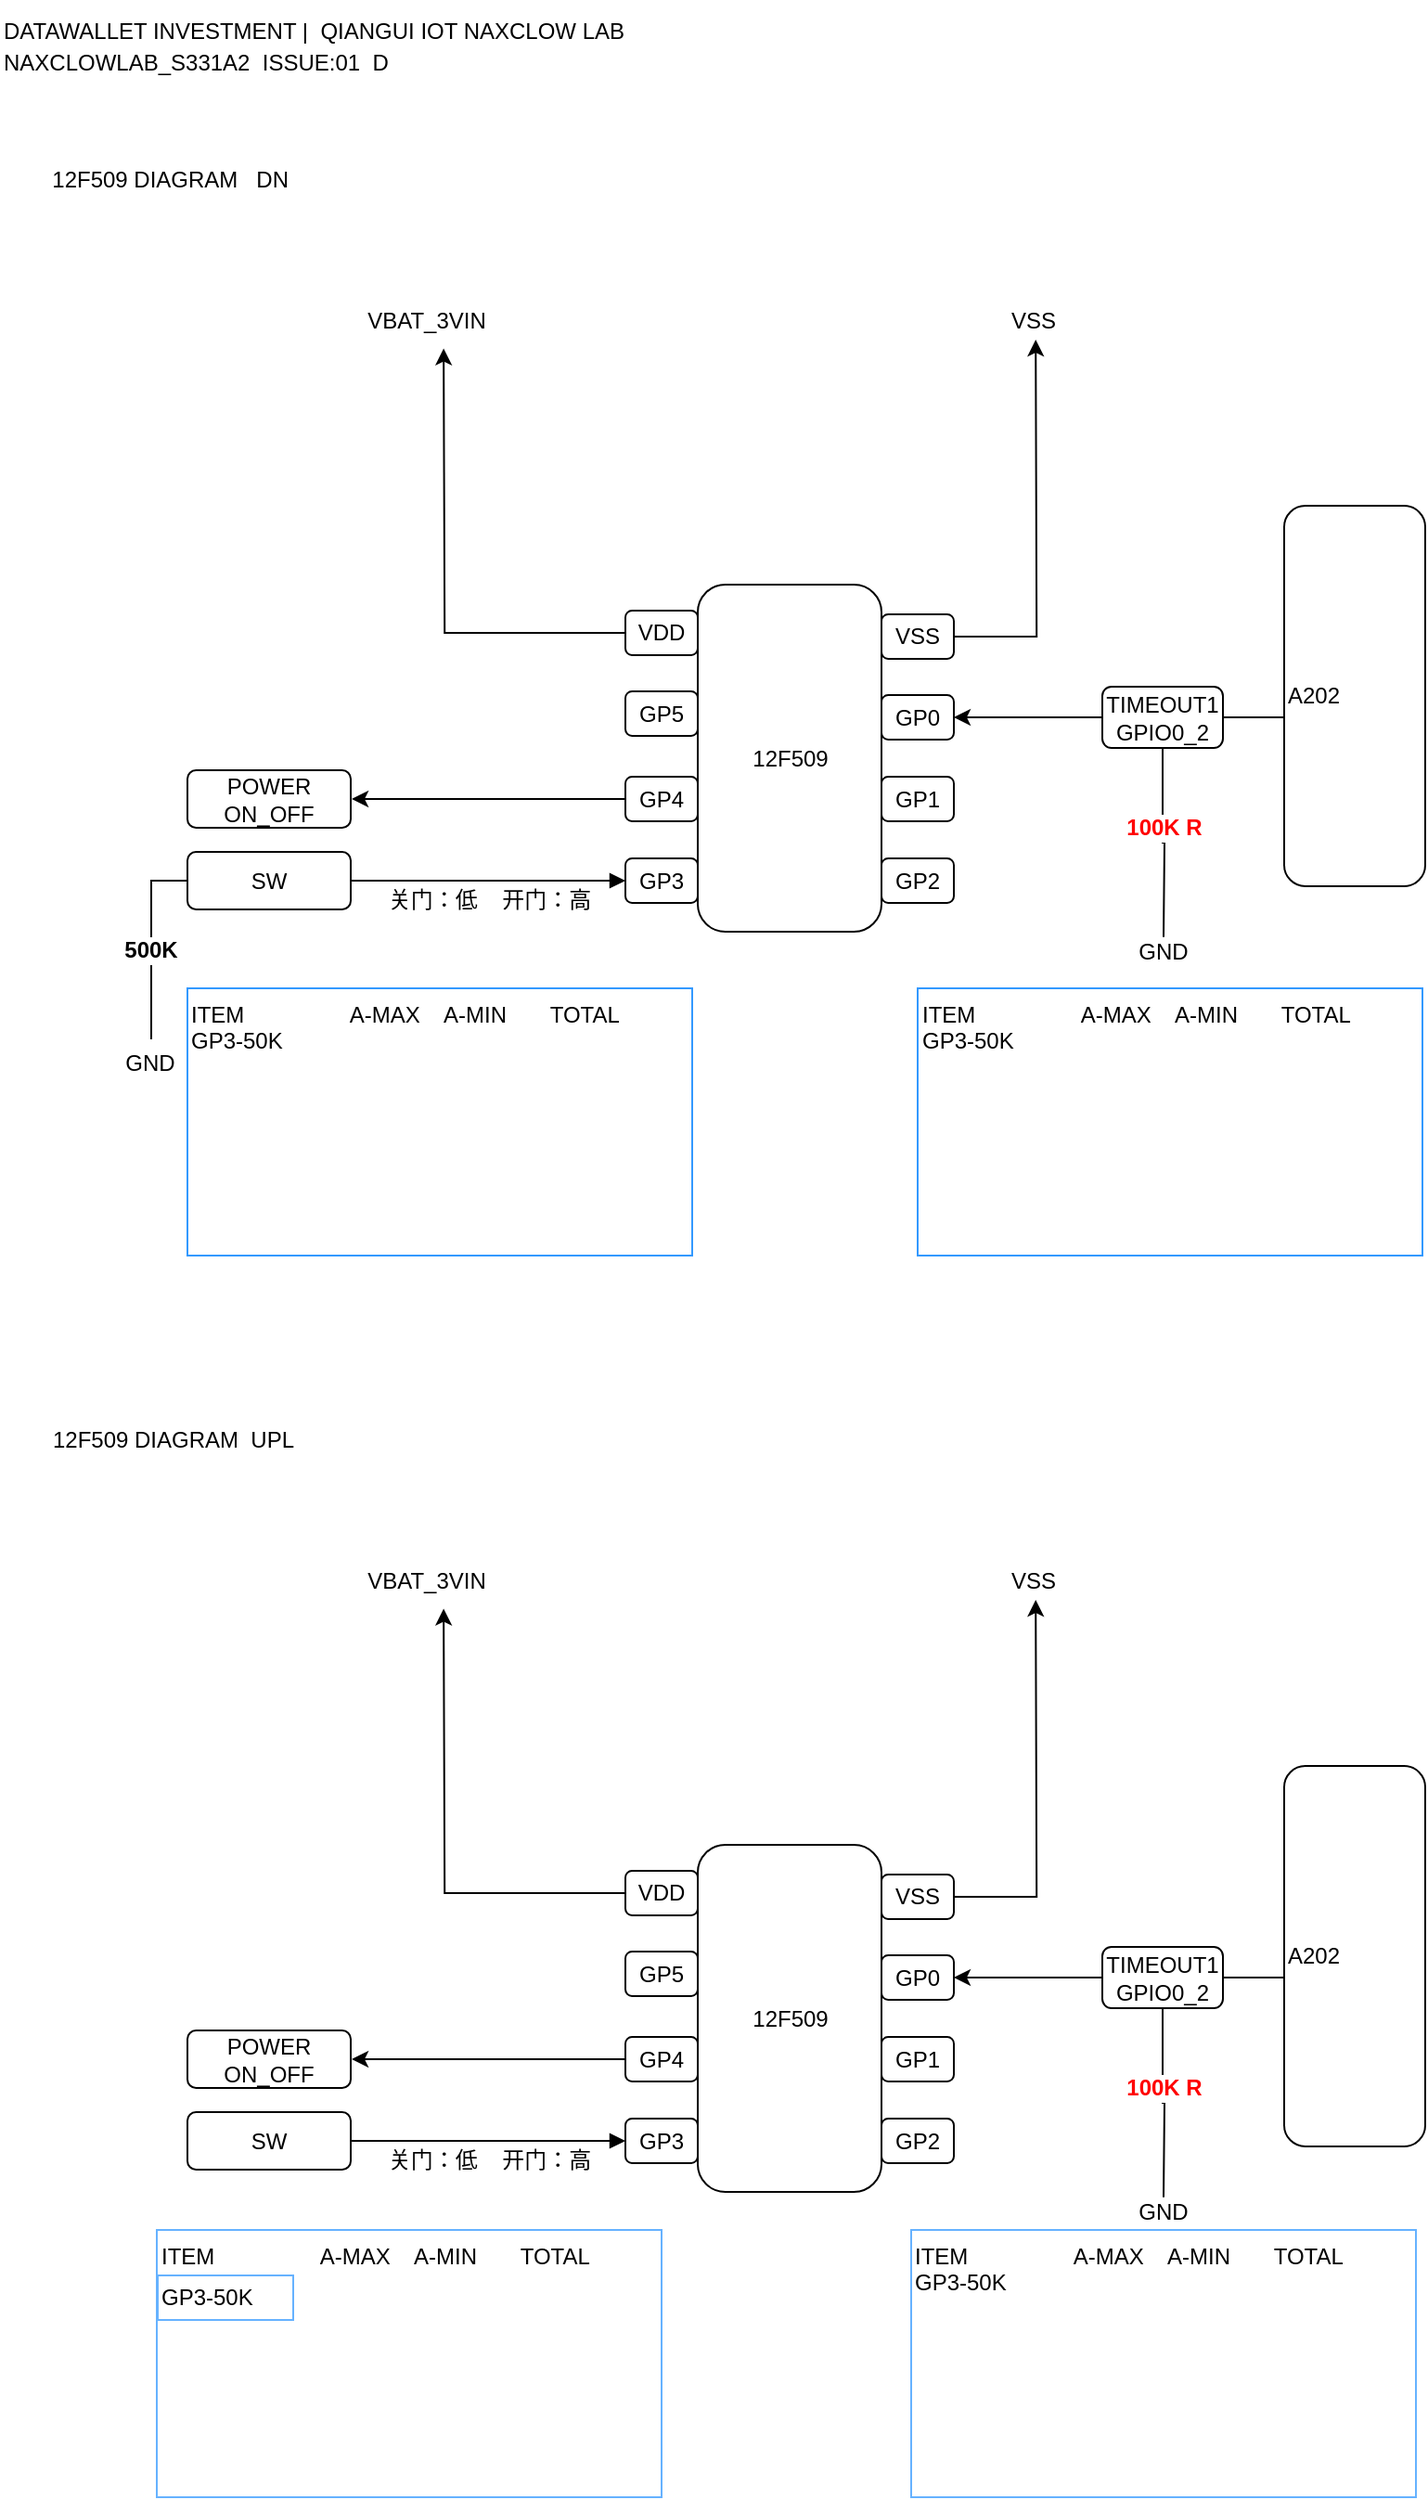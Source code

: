 <mxfile version="10.6.3" type="github"><diagram id="NPV2oDqq05w-u9intcN8" name="12f509diagramblock"><mxGraphModel dx="1394" dy="814" grid="0" gridSize="10" guides="1" tooltips="1" connect="1" arrows="1" fold="1" page="1" pageScale="1" pageWidth="827" pageHeight="3600" math="0" shadow="0"><root><mxCell id="0"/><mxCell id="1" parent="0"/><mxCell id="7EI73FPIn31tIyxDaneZ-39" value="" style="group" vertex="1" connectable="0" parent="1"><mxGeometry x="42" y="797" width="699" height="426" as="geometry"/></mxCell><mxCell id="7EI73FPIn31tIyxDaneZ-40" value="" style="group" vertex="1" connectable="0" parent="7EI73FPIn31tIyxDaneZ-39"><mxGeometry x="76" y="51.5" width="558" height="360" as="geometry"/></mxCell><mxCell id="7EI73FPIn31tIyxDaneZ-41" value="" style="group" vertex="1" connectable="0" parent="7EI73FPIn31tIyxDaneZ-40"><mxGeometry width="558" height="360" as="geometry"/></mxCell><mxCell id="7EI73FPIn31tIyxDaneZ-42" value="" style="group" vertex="1" connectable="0" parent="7EI73FPIn31tIyxDaneZ-41"><mxGeometry x="236" y="152.5" width="177" height="187" as="geometry"/></mxCell><mxCell id="7EI73FPIn31tIyxDaneZ-43" value="" style="rounded=1;whiteSpace=wrap;html=1;" vertex="1" parent="7EI73FPIn31tIyxDaneZ-42"><mxGeometry x="39" width="99" height="187" as="geometry"/></mxCell><mxCell id="7EI73FPIn31tIyxDaneZ-44" value="12F509" style="text;html=1;strokeColor=none;fillColor=none;align=center;verticalAlign=middle;whiteSpace=wrap;rounded=0;" vertex="1" parent="7EI73FPIn31tIyxDaneZ-42"><mxGeometry x="68.5" y="83.5" width="40" height="20" as="geometry"/></mxCell><mxCell id="7EI73FPIn31tIyxDaneZ-45" value="VSS" style="rounded=1;whiteSpace=wrap;html=1;" vertex="1" parent="7EI73FPIn31tIyxDaneZ-42"><mxGeometry x="138" y="16" width="39" height="24" as="geometry"/></mxCell><mxCell id="7EI73FPIn31tIyxDaneZ-46" value="VDD" style="rounded=1;whiteSpace=wrap;html=1;" vertex="1" parent="7EI73FPIn31tIyxDaneZ-42"><mxGeometry y="14" width="39" height="24" as="geometry"/></mxCell><mxCell id="7EI73FPIn31tIyxDaneZ-47" value="GP0" style="rounded=1;whiteSpace=wrap;html=1;" vertex="1" parent="7EI73FPIn31tIyxDaneZ-42"><mxGeometry x="138" y="59.5" width="39" height="24" as="geometry"/></mxCell><mxCell id="7EI73FPIn31tIyxDaneZ-48" value="GP1" style="rounded=1;whiteSpace=wrap;html=1;" vertex="1" parent="7EI73FPIn31tIyxDaneZ-42"><mxGeometry x="138" y="103.5" width="39" height="24" as="geometry"/></mxCell><mxCell id="7EI73FPIn31tIyxDaneZ-49" value="GP2" style="rounded=1;whiteSpace=wrap;html=1;" vertex="1" parent="7EI73FPIn31tIyxDaneZ-42"><mxGeometry x="138" y="147.5" width="39" height="24" as="geometry"/></mxCell><mxCell id="7EI73FPIn31tIyxDaneZ-50" value="GP5" style="rounded=1;whiteSpace=wrap;html=1;" vertex="1" parent="7EI73FPIn31tIyxDaneZ-42"><mxGeometry y="57.5" width="39" height="24" as="geometry"/></mxCell><mxCell id="7EI73FPIn31tIyxDaneZ-51" value="GP4" style="rounded=1;whiteSpace=wrap;html=1;" vertex="1" parent="7EI73FPIn31tIyxDaneZ-42"><mxGeometry y="103.5" width="39" height="24" as="geometry"/></mxCell><mxCell id="7EI73FPIn31tIyxDaneZ-52" value="GP3" style="rounded=1;whiteSpace=wrap;html=1;" vertex="1" parent="7EI73FPIn31tIyxDaneZ-42"><mxGeometry y="147.5" width="39" height="24" as="geometry"/></mxCell><mxCell id="7EI73FPIn31tIyxDaneZ-53" style="edgeStyle=orthogonalEdgeStyle;rounded=0;orthogonalLoop=1;jettySize=auto;html=1;exitX=0;exitY=0.5;exitDx=0;exitDy=0;startArrow=block;startFill=1;endArrow=none;endFill=0;" edge="1" parent="7EI73FPIn31tIyxDaneZ-41" source="7EI73FPIn31tIyxDaneZ-52"><mxGeometry relative="1" as="geometry"><mxPoint x="88.53" y="312" as="targetPoint"/></mxGeometry></mxCell><mxCell id="7EI73FPIn31tIyxDaneZ-54" style="edgeStyle=orthogonalEdgeStyle;rounded=0;orthogonalLoop=1;jettySize=auto;html=1;exitX=0;exitY=0.5;exitDx=0;exitDy=0;" edge="1" parent="7EI73FPIn31tIyxDaneZ-41" source="7EI73FPIn31tIyxDaneZ-51"><mxGeometry relative="1" as="geometry"><mxPoint x="88.53" y="268" as="targetPoint"/></mxGeometry></mxCell><mxCell id="7EI73FPIn31tIyxDaneZ-55" value="POWER ON_OFF" style="rounded=1;whiteSpace=wrap;html=1;" vertex="1" parent="7EI73FPIn31tIyxDaneZ-41"><mxGeometry y="252.5" width="88" height="31" as="geometry"/></mxCell><mxCell id="7EI73FPIn31tIyxDaneZ-56" value="SW" style="rounded=1;whiteSpace=wrap;html=1;" vertex="1" parent="7EI73FPIn31tIyxDaneZ-41"><mxGeometry y="296.5" width="88" height="31" as="geometry"/></mxCell><mxCell id="7EI73FPIn31tIyxDaneZ-57" style="edgeStyle=orthogonalEdgeStyle;rounded=0;orthogonalLoop=1;jettySize=auto;html=1;exitX=0;exitY=0.5;exitDx=0;exitDy=0;" edge="1" parent="7EI73FPIn31tIyxDaneZ-41" source="7EI73FPIn31tIyxDaneZ-46"><mxGeometry relative="1" as="geometry"><mxPoint x="138.054" y="25.289" as="targetPoint"/></mxGeometry></mxCell><mxCell id="7EI73FPIn31tIyxDaneZ-58" style="edgeStyle=orthogonalEdgeStyle;rounded=0;orthogonalLoop=1;jettySize=auto;html=1;exitX=1;exitY=0.5;exitDx=0;exitDy=0;" edge="1" parent="7EI73FPIn31tIyxDaneZ-41" source="7EI73FPIn31tIyxDaneZ-45"><mxGeometry relative="1" as="geometry"><mxPoint x="457.101" y="20.527" as="targetPoint"/></mxGeometry></mxCell><mxCell id="7EI73FPIn31tIyxDaneZ-59" value="VBAT_3VIN" style="text;html=1;strokeColor=none;fillColor=none;align=center;verticalAlign=middle;whiteSpace=wrap;rounded=0;" vertex="1" parent="7EI73FPIn31tIyxDaneZ-41"><mxGeometry x="109" width="40" height="20" as="geometry"/></mxCell><mxCell id="7EI73FPIn31tIyxDaneZ-60" value="VSS" style="text;html=1;strokeColor=none;fillColor=none;align=center;verticalAlign=middle;whiteSpace=wrap;rounded=0;" vertex="1" parent="7EI73FPIn31tIyxDaneZ-41"><mxGeometry x="436" width="40" height="20" as="geometry"/></mxCell><mxCell id="7EI73FPIn31tIyxDaneZ-61" style="edgeStyle=orthogonalEdgeStyle;rounded=0;orthogonalLoop=1;jettySize=auto;html=1;exitX=0.5;exitY=1;exitDx=0;exitDy=0;startArrow=none;startFill=0;endArrow=none;endFill=0;" edge="1" parent="7EI73FPIn31tIyxDaneZ-41" source="7EI73FPIn31tIyxDaneZ-63"><mxGeometry relative="1" as="geometry"><mxPoint x="526" y="342.432" as="targetPoint"/></mxGeometry></mxCell><mxCell id="7EI73FPIn31tIyxDaneZ-62" value="100K R" style="text;html=1;resizable=0;points=[];align=center;verticalAlign=middle;labelBackgroundColor=#ffffff;fontColor=#FF0000;fontStyle=1" vertex="1" connectable="0" parent="7EI73FPIn31tIyxDaneZ-61"><mxGeometry x="0.291" relative="1" as="geometry"><mxPoint x="-0.5" y="-22.5" as="offset"/></mxGeometry></mxCell><mxCell id="7EI73FPIn31tIyxDaneZ-63" value="TIMEOUT1&lt;br&gt;GPIO0_2&lt;br&gt;" style="rounded=1;whiteSpace=wrap;html=1;" vertex="1" parent="7EI73FPIn31tIyxDaneZ-41"><mxGeometry x="493" y="207.5" width="65" height="33" as="geometry"/></mxCell><mxCell id="7EI73FPIn31tIyxDaneZ-64" value="" style="edgeStyle=orthogonalEdgeStyle;rounded=0;orthogonalLoop=1;jettySize=auto;html=1;startArrow=classic;startFill=1;endArrow=none;endFill=0;" edge="1" parent="7EI73FPIn31tIyxDaneZ-41" source="7EI73FPIn31tIyxDaneZ-47" target="7EI73FPIn31tIyxDaneZ-63"><mxGeometry relative="1" as="geometry"/></mxCell><mxCell id="7EI73FPIn31tIyxDaneZ-65" value="GND" style="text;html=1;strokeColor=none;fillColor=none;align=center;verticalAlign=middle;whiteSpace=wrap;rounded=0;fontColor=#000000;" vertex="1" parent="7EI73FPIn31tIyxDaneZ-41"><mxGeometry x="506" y="340" width="40" height="20" as="geometry"/></mxCell><mxCell id="7EI73FPIn31tIyxDaneZ-66" value="关门：低&amp;nbsp; &amp;nbsp; 开门：高" style="text;html=1;strokeColor=none;fillColor=none;align=center;verticalAlign=middle;whiteSpace=wrap;rounded=0;fontColor=#000000;" vertex="1" parent="7EI73FPIn31tIyxDaneZ-41"><mxGeometry x="88" y="312" width="150" height="21" as="geometry"/></mxCell><mxCell id="7EI73FPIn31tIyxDaneZ-67" value="12F509 DIAGRAM&amp;nbsp; UPL" style="text;html=1;strokeColor=none;fillColor=none;align=center;verticalAlign=middle;whiteSpace=wrap;rounded=0;fontColor=#000000;" vertex="1" parent="1"><mxGeometry x="42" y="774.5" width="137" height="16" as="geometry"/></mxCell><mxCell id="7EI73FPIn31tIyxDaneZ-71" style="edgeStyle=orthogonalEdgeStyle;rounded=0;orthogonalLoop=1;jettySize=auto;html=1;exitX=1;exitY=0.5;exitDx=0;exitDy=0;startArrow=none;startFill=0;endArrow=none;endFill=0;fontColor=#000000;" edge="1" parent="1" source="7EI73FPIn31tIyxDaneZ-63"><mxGeometry relative="1" as="geometry"><mxPoint x="746.077" y="1073" as="targetPoint"/></mxGeometry></mxCell><mxCell id="7EI73FPIn31tIyxDaneZ-72" value="A202" style="rounded=1;whiteSpace=wrap;html=1;strokeColor=#000000;fillColor=#ffffff;fontColor=#000000;align=left;" vertex="1" parent="1"><mxGeometry x="709" y="958.5" width="76" height="205" as="geometry"/></mxCell><mxCell id="5WTXFJCiFJjkUuX3-Zvz-34" value="DATAWALLET INVESTMENT |&amp;nbsp; QIANGUI IOT NAXCLOW LAB" style="text;html=1;strokeColor=none;fillColor=none;align=left;verticalAlign=middle;whiteSpace=wrap;rounded=0;fontColor=#000000;" parent="1" vertex="1"><mxGeometry x="17" y="7.5" width="396" height="32" as="geometry"/></mxCell><mxCell id="5WTXFJCiFJjkUuX3-Zvz-35" value="NAXCLOWLAB_S331A2&amp;nbsp; ISSUE:01&amp;nbsp; D" style="text;html=1;strokeColor=none;fillColor=none;align=left;verticalAlign=middle;whiteSpace=wrap;rounded=0;fontColor=#000000;" parent="1" vertex="1"><mxGeometry x="17" y="31.5" width="389" height="19" as="geometry"/></mxCell><mxCell id="5WTXFJCiFJjkUuX3-Zvz-38" value="12F509 DIAGRAM&amp;nbsp; &amp;nbsp;DN&amp;nbsp;" style="text;html=1;strokeColor=none;fillColor=none;align=center;verticalAlign=middle;whiteSpace=wrap;rounded=0;fontColor=#000000;" parent="1" vertex="1"><mxGeometry x="42" y="95.5" width="137" height="16" as="geometry"/></mxCell><mxCell id="5WTXFJCiFJjkUuX3-Zvz-41" style="edgeStyle=orthogonalEdgeStyle;rounded=0;orthogonalLoop=1;jettySize=auto;html=1;exitX=0;exitY=0.5;exitDx=0;exitDy=0;startArrow=none;startFill=0;endArrow=none;endFill=0;fontColor=#000000;" parent="1" source="5WTXFJCiFJjkUuX3-Zvz-17" edge="1"><mxGeometry relative="1" as="geometry"><mxPoint x="98.5" y="567" as="targetPoint"/><Array as="points"><mxPoint x="98.5" y="482"/></Array></mxGeometry></mxCell><mxCell id="5WTXFJCiFJjkUuX3-Zvz-42" value="500K" style="text;html=1;resizable=0;points=[];align=center;verticalAlign=middle;labelBackgroundColor=#ffffff;fontColor=#000000;fontStyle=1" parent="5WTXFJCiFJjkUuX3-Zvz-41" vertex="1" connectable="0"><mxGeometry x="-0.339" y="-2" relative="1" as="geometry"><mxPoint x="1.5" y="22.5" as="offset"/></mxGeometry></mxCell><mxCell id="5WTXFJCiFJjkUuX3-Zvz-43" value="GND" style="text;html=1;strokeColor=none;fillColor=none;align=center;verticalAlign=middle;whiteSpace=wrap;rounded=0;fontColor=#000000;" parent="1" vertex="1"><mxGeometry x="78" y="569.5" width="40" height="20" as="geometry"/></mxCell><mxCell id="5WTXFJCiFJjkUuX3-Zvz-50" style="edgeStyle=orthogonalEdgeStyle;rounded=0;orthogonalLoop=1;jettySize=auto;html=1;exitX=1;exitY=0.5;exitDx=0;exitDy=0;startArrow=none;startFill=0;endArrow=none;endFill=0;fontColor=#000000;" parent="1" source="5WTXFJCiFJjkUuX3-Zvz-25" edge="1"><mxGeometry relative="1" as="geometry"><mxPoint x="746.077" y="394" as="targetPoint"/></mxGeometry></mxCell><mxCell id="5WTXFJCiFJjkUuX3-Zvz-77" value="A202" style="rounded=1;whiteSpace=wrap;html=1;strokeColor=#000000;fillColor=#ffffff;fontColor=#000000;align=left;" parent="1" vertex="1"><mxGeometry x="709" y="279.5" width="76" height="205" as="geometry"/></mxCell><mxCell id="5WTXFJCiFJjkUuX3-Zvz-11" value="" style="group" parent="1" vertex="1" connectable="0"><mxGeometry x="354" y="322" width="177" height="187" as="geometry"/></mxCell><mxCell id="5WTXFJCiFJjkUuX3-Zvz-1" value="" style="rounded=1;whiteSpace=wrap;html=1;" parent="5WTXFJCiFJjkUuX3-Zvz-11" vertex="1"><mxGeometry x="39" width="99" height="187" as="geometry"/></mxCell><mxCell id="5WTXFJCiFJjkUuX3-Zvz-2" value="12F509" style="text;html=1;strokeColor=none;fillColor=none;align=center;verticalAlign=middle;whiteSpace=wrap;rounded=0;" parent="5WTXFJCiFJjkUuX3-Zvz-11" vertex="1"><mxGeometry x="68.5" y="83.5" width="40" height="20" as="geometry"/></mxCell><mxCell id="5WTXFJCiFJjkUuX3-Zvz-3" value="VSS" style="rounded=1;whiteSpace=wrap;html=1;" parent="5WTXFJCiFJjkUuX3-Zvz-11" vertex="1"><mxGeometry x="138" y="16" width="39" height="24" as="geometry"/></mxCell><mxCell id="5WTXFJCiFJjkUuX3-Zvz-4" value="VDD" style="rounded=1;whiteSpace=wrap;html=1;" parent="5WTXFJCiFJjkUuX3-Zvz-11" vertex="1"><mxGeometry y="14" width="39" height="24" as="geometry"/></mxCell><mxCell id="5WTXFJCiFJjkUuX3-Zvz-5" value="GP0" style="rounded=1;whiteSpace=wrap;html=1;" parent="5WTXFJCiFJjkUuX3-Zvz-11" vertex="1"><mxGeometry x="138" y="59.5" width="39" height="24" as="geometry"/></mxCell><mxCell id="5WTXFJCiFJjkUuX3-Zvz-6" value="GP1" style="rounded=1;whiteSpace=wrap;html=1;" parent="5WTXFJCiFJjkUuX3-Zvz-11" vertex="1"><mxGeometry x="138" y="103.5" width="39" height="24" as="geometry"/></mxCell><mxCell id="5WTXFJCiFJjkUuX3-Zvz-7" value="GP2" style="rounded=1;whiteSpace=wrap;html=1;" parent="5WTXFJCiFJjkUuX3-Zvz-11" vertex="1"><mxGeometry x="138" y="147.5" width="39" height="24" as="geometry"/></mxCell><mxCell id="5WTXFJCiFJjkUuX3-Zvz-8" value="GP5" style="rounded=1;whiteSpace=wrap;html=1;" parent="5WTXFJCiFJjkUuX3-Zvz-11" vertex="1"><mxGeometry y="57.5" width="39" height="24" as="geometry"/></mxCell><mxCell id="5WTXFJCiFJjkUuX3-Zvz-9" value="GP4" style="rounded=1;whiteSpace=wrap;html=1;" parent="5WTXFJCiFJjkUuX3-Zvz-11" vertex="1"><mxGeometry y="103.5" width="39" height="24" as="geometry"/></mxCell><mxCell id="5WTXFJCiFJjkUuX3-Zvz-10" value="GP3" style="rounded=1;whiteSpace=wrap;html=1;" parent="5WTXFJCiFJjkUuX3-Zvz-11" vertex="1"><mxGeometry y="147.5" width="39" height="24" as="geometry"/></mxCell><mxCell id="5WTXFJCiFJjkUuX3-Zvz-13" style="edgeStyle=orthogonalEdgeStyle;rounded=0;orthogonalLoop=1;jettySize=auto;html=1;exitX=0;exitY=0.5;exitDx=0;exitDy=0;startArrow=block;startFill=1;endArrow=none;endFill=0;" parent="1" source="5WTXFJCiFJjkUuX3-Zvz-10" edge="1"><mxGeometry relative="1" as="geometry"><mxPoint x="206.53" y="481.5" as="targetPoint"/></mxGeometry></mxCell><mxCell id="5WTXFJCiFJjkUuX3-Zvz-14" style="edgeStyle=orthogonalEdgeStyle;rounded=0;orthogonalLoop=1;jettySize=auto;html=1;exitX=0;exitY=0.5;exitDx=0;exitDy=0;" parent="1" source="5WTXFJCiFJjkUuX3-Zvz-9" edge="1"><mxGeometry relative="1" as="geometry"><mxPoint x="206.53" y="437.5" as="targetPoint"/></mxGeometry></mxCell><mxCell id="5WTXFJCiFJjkUuX3-Zvz-16" value="POWER ON_OFF" style="rounded=1;whiteSpace=wrap;html=1;" parent="1" vertex="1"><mxGeometry x="118" y="422" width="88" height="31" as="geometry"/></mxCell><mxCell id="5WTXFJCiFJjkUuX3-Zvz-17" value="SW" style="rounded=1;whiteSpace=wrap;html=1;" parent="1" vertex="1"><mxGeometry x="118" y="466" width="88" height="31" as="geometry"/></mxCell><mxCell id="5WTXFJCiFJjkUuX3-Zvz-18" style="edgeStyle=orthogonalEdgeStyle;rounded=0;orthogonalLoop=1;jettySize=auto;html=1;exitX=0;exitY=0.5;exitDx=0;exitDy=0;" parent="1" source="5WTXFJCiFJjkUuX3-Zvz-4" edge="1"><mxGeometry relative="1" as="geometry"><mxPoint x="256.054" y="194.789" as="targetPoint"/></mxGeometry></mxCell><mxCell id="5WTXFJCiFJjkUuX3-Zvz-19" style="edgeStyle=orthogonalEdgeStyle;rounded=0;orthogonalLoop=1;jettySize=auto;html=1;exitX=1;exitY=0.5;exitDx=0;exitDy=0;" parent="1" source="5WTXFJCiFJjkUuX3-Zvz-3" edge="1"><mxGeometry relative="1" as="geometry"><mxPoint x="575.101" y="190.027" as="targetPoint"/></mxGeometry></mxCell><mxCell id="5WTXFJCiFJjkUuX3-Zvz-20" value="VBAT_3VIN" style="text;html=1;strokeColor=none;fillColor=none;align=center;verticalAlign=middle;whiteSpace=wrap;rounded=0;" parent="1" vertex="1"><mxGeometry x="227" y="169.5" width="40" height="20" as="geometry"/></mxCell><mxCell id="5WTXFJCiFJjkUuX3-Zvz-23" value="VSS" style="text;html=1;strokeColor=none;fillColor=none;align=center;verticalAlign=middle;whiteSpace=wrap;rounded=0;" parent="1" vertex="1"><mxGeometry x="554" y="169.5" width="40" height="20" as="geometry"/></mxCell><mxCell id="5WTXFJCiFJjkUuX3-Zvz-27" style="edgeStyle=orthogonalEdgeStyle;rounded=0;orthogonalLoop=1;jettySize=auto;html=1;exitX=0.5;exitY=1;exitDx=0;exitDy=0;startArrow=none;startFill=0;endArrow=none;endFill=0;" parent="1" source="5WTXFJCiFJjkUuX3-Zvz-25" edge="1"><mxGeometry relative="1" as="geometry"><mxPoint x="644" y="511.932" as="targetPoint"/></mxGeometry></mxCell><mxCell id="5WTXFJCiFJjkUuX3-Zvz-28" value="100K R" style="text;html=1;resizable=0;points=[];align=center;verticalAlign=middle;labelBackgroundColor=#ffffff;fontColor=#FF0000;fontStyle=1" parent="5WTXFJCiFJjkUuX3-Zvz-27" vertex="1" connectable="0"><mxGeometry x="0.291" relative="1" as="geometry"><mxPoint x="-0.5" y="-22.5" as="offset"/></mxGeometry></mxCell><mxCell id="5WTXFJCiFJjkUuX3-Zvz-25" value="TIMEOUT1&lt;br&gt;GPIO0_2&lt;br&gt;" style="rounded=1;whiteSpace=wrap;html=1;" parent="1" vertex="1"><mxGeometry x="611" y="377" width="65" height="33" as="geometry"/></mxCell><mxCell id="5WTXFJCiFJjkUuX3-Zvz-26" value="" style="edgeStyle=orthogonalEdgeStyle;rounded=0;orthogonalLoop=1;jettySize=auto;html=1;startArrow=classic;startFill=1;endArrow=none;endFill=0;" parent="1" source="5WTXFJCiFJjkUuX3-Zvz-5" target="5WTXFJCiFJjkUuX3-Zvz-25" edge="1"><mxGeometry relative="1" as="geometry"/></mxCell><mxCell id="5WTXFJCiFJjkUuX3-Zvz-29" value="GND" style="text;html=1;strokeColor=none;fillColor=none;align=center;verticalAlign=middle;whiteSpace=wrap;rounded=0;fontColor=#000000;" parent="1" vertex="1"><mxGeometry x="624" y="509.5" width="40" height="20" as="geometry"/></mxCell><mxCell id="5WTXFJCiFJjkUuX3-Zvz-31" value="关门：低&amp;nbsp; &amp;nbsp; 开门：高" style="text;html=1;strokeColor=none;fillColor=none;align=center;verticalAlign=middle;whiteSpace=wrap;rounded=0;fontColor=#000000;" parent="1" vertex="1"><mxGeometry x="206" y="481.5" width="150" height="21" as="geometry"/></mxCell><mxCell id="7EI73FPIn31tIyxDaneZ-74" value="ITEM&amp;nbsp; &amp;nbsp; &amp;nbsp; &amp;nbsp; &amp;nbsp; &amp;nbsp; &amp;nbsp; &amp;nbsp; &amp;nbsp;A-MAX&amp;nbsp; &amp;nbsp; A-MIN&amp;nbsp; &amp;nbsp; &amp;nbsp; &amp;nbsp;TOTAL&amp;nbsp; &amp;nbsp;&lt;br&gt;GP3-50K&amp;nbsp; &amp;nbsp; &amp;nbsp; &amp;nbsp; &amp;nbsp;&amp;nbsp;&lt;br&gt;" style="rounded=0;whiteSpace=wrap;html=1;align=left;verticalAlign=top;strokeColor=#3399FF;" vertex="1" parent="1"><mxGeometry x="118" y="539.5" width="272" height="144" as="geometry"/></mxCell><mxCell id="7EI73FPIn31tIyxDaneZ-75" value="ITEM&amp;nbsp; &amp;nbsp; &amp;nbsp; &amp;nbsp; &amp;nbsp; &amp;nbsp; &amp;nbsp; &amp;nbsp; &amp;nbsp;A-MAX&amp;nbsp; &amp;nbsp; A-MIN&amp;nbsp; &amp;nbsp; &amp;nbsp; &amp;nbsp;TOTAL&amp;nbsp; &amp;nbsp;&lt;br&gt;GP3-50K&amp;nbsp; &amp;nbsp; &amp;nbsp; &amp;nbsp; &amp;nbsp;&amp;nbsp;&lt;br&gt;" style="rounded=0;whiteSpace=wrap;html=1;align=left;verticalAlign=top;fillColor=#FFFFFF;strokeColor=#3399FF;" vertex="1" parent="1"><mxGeometry x="511.5" y="539.5" width="272" height="144" as="geometry"/></mxCell><mxCell id="7EI73FPIn31tIyxDaneZ-76" value="ITEM&amp;nbsp; &amp;nbsp; &amp;nbsp; &amp;nbsp; &amp;nbsp; &amp;nbsp; &amp;nbsp; &amp;nbsp; &amp;nbsp;A-MAX&amp;nbsp; &amp;nbsp; A-MIN&amp;nbsp; &amp;nbsp; &amp;nbsp; &amp;nbsp;TOTAL&amp;nbsp; &amp;nbsp;&lt;br&gt;GP3-50K&amp;nbsp; &amp;nbsp; &amp;nbsp; &amp;nbsp; &amp;nbsp;&amp;nbsp;&lt;br&gt;" style="rounded=0;whiteSpace=wrap;html=1;align=left;verticalAlign=top;strokeColor=#66B2FF;" vertex="1" parent="1"><mxGeometry x="101.5" y="1208.5" width="272" height="144" as="geometry"/></mxCell><mxCell id="7EI73FPIn31tIyxDaneZ-77" value="ITEM&amp;nbsp; &amp;nbsp; &amp;nbsp; &amp;nbsp; &amp;nbsp; &amp;nbsp; &amp;nbsp; &amp;nbsp; &amp;nbsp;A-MAX&amp;nbsp; &amp;nbsp; A-MIN&amp;nbsp; &amp;nbsp; &amp;nbsp; &amp;nbsp;TOTAL&amp;nbsp; &amp;nbsp;&lt;br&gt;GP3-50K&amp;nbsp; &amp;nbsp; &amp;nbsp; &amp;nbsp; &amp;nbsp;&amp;nbsp;&lt;br&gt;" style="rounded=0;whiteSpace=wrap;html=1;align=left;verticalAlign=top;strokeColor=#66B2FF;" vertex="1" parent="1"><mxGeometry x="508" y="1208.5" width="272" height="144" as="geometry"/></mxCell><mxCell id="7EI73FPIn31tIyxDaneZ-78" value="GP3-50K" style="rounded=0;whiteSpace=wrap;html=1;strokeColor=#66B2FF;fillColor=#FFFFFF;align=left;" vertex="1" parent="1"><mxGeometry x="102" y="1233" width="73" height="24" as="geometry"/></mxCell></root></mxGraphModel></diagram></mxfile>